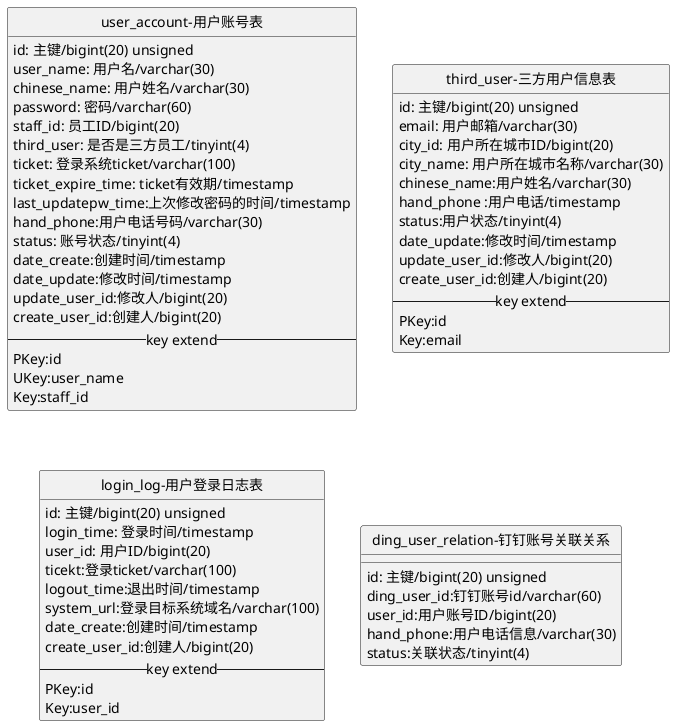 @startuml
' hide the spot
hide circle

' avoid problems with angled crows feet
skinparam linetype ortho


entity "user_account-用户账号表" as user_account{
    id: 主键/bigint(20) unsigned
    user_name: 用户名/varchar(30)
    chinese_name: 用户姓名/varchar(30)
    password: 密码/varchar(60)
    staff_id: 员工ID/bigint(20)
    third_user: 是否是三方员工/tinyint(4)
    ticket: 登录系统ticket/varchar(100)
    ticket_expire_time: ticket有效期/timestamp
    last_updatepw_time:上次修改密码的时间/timestamp
    hand_phone:用户电话号码/varchar(30)
    status: 账号状态/tinyint(4)
    date_create:创建时间/timestamp
    date_update:修改时间/timestamp
    update_user_id:修改人/bigint(20)
    create_user_id:创建人/bigint(20)
    --key extend --
    PKey:id
    UKey:user_name
    Key:staff_id
}


entity "third_user-三方用户信息表" as third_user{
    id: 主键/bigint(20) unsigned
    email: 用户邮箱/varchar(30)
    city_id: 用户所在城市ID/bigint(20)
    city_name: 用户所在城市名称/varchar(30)
    chinese_name:用户姓名/varchar(30)
    hand_phone :用户电话/timestamp
    status:用户状态/tinyint(4)
    date_update:修改时间/timestamp
    update_user_id:修改人/bigint(20)
    create_user_id:创建人/bigint(20)
    --key extend --
    PKey:id
    Key:email
}

entity "login_log-用户登录日志表" as login_log{
    id: 主键/bigint(20) unsigned
    login_time: 登录时间/timestamp
    user_id: 用户ID/bigint(20)
    ticekt:登录ticket/varchar(100)
    logout_time:退出时间/timestamp
    system_url:登录目标系统域名/varchar(100)
    date_create:创建时间/timestamp
    create_user_id:创建人/bigint(20)
    --key extend --
    PKey:id
    Key:user_id
}


entity "ding_user_relation-钉钉账号关联关系" as ding_user_relation{
    id: 主键/bigint(20) unsigned
    ding_user_id:钉钉账号id/varchar(60)
    user_id:用户账号ID/bigint(20)
    hand_phone:用户电话信息/varchar(30)
    status:关联状态/tinyint(4)
}

@enduml